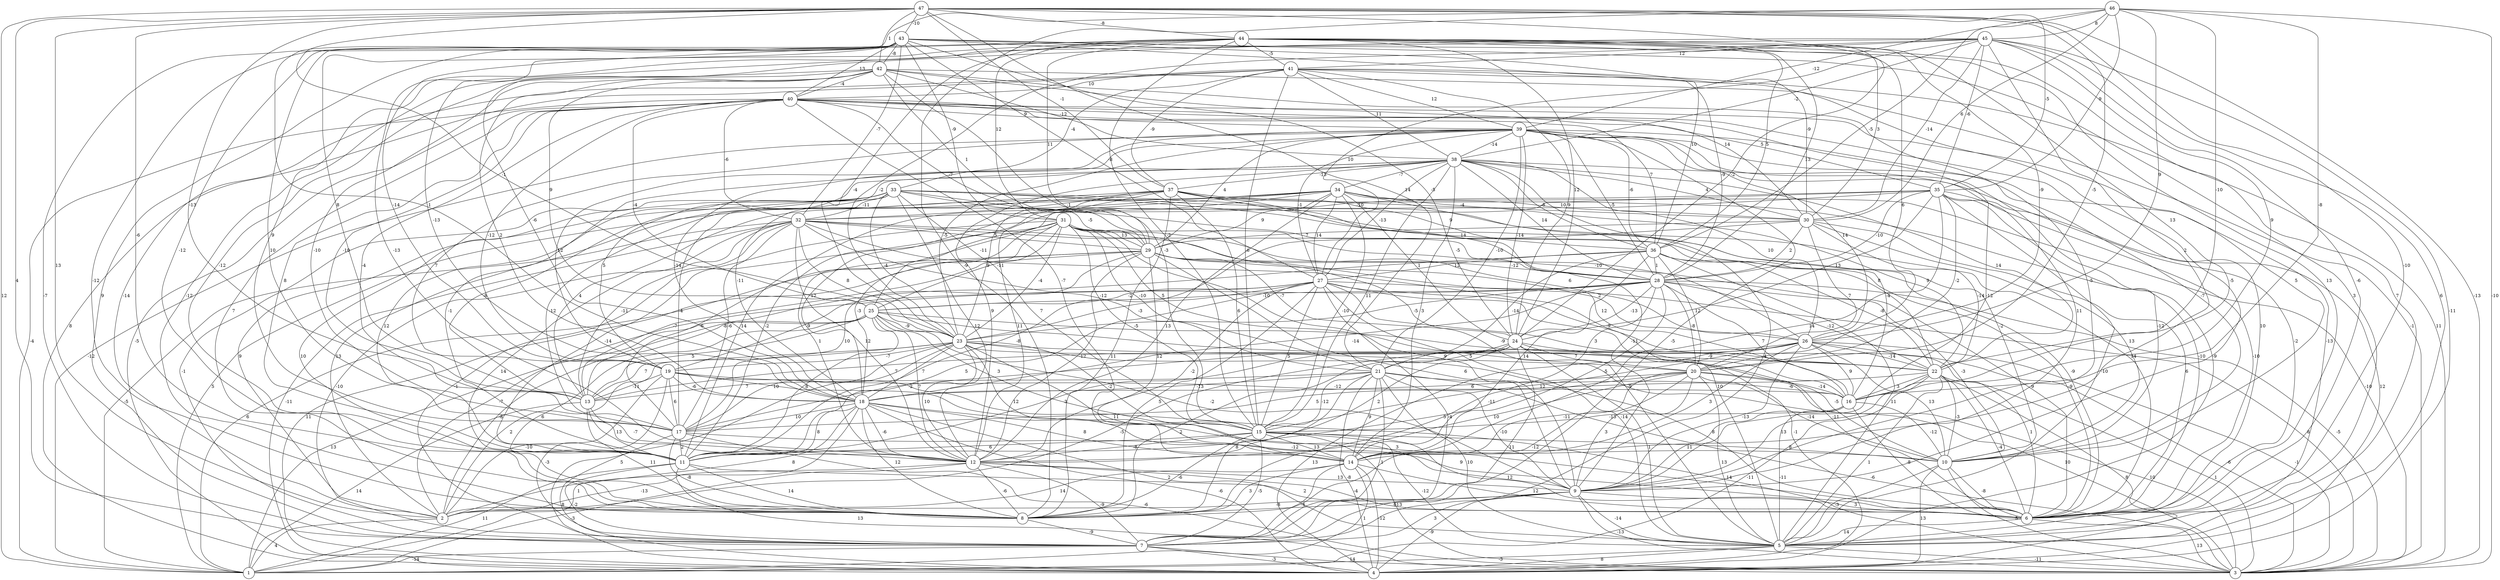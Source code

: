 graph { 
	 fontname="Helvetica,Arial,sans-serif" 
	 node [shape = circle]; 
	 47 -- 1 [label = "12"];
	 47 -- 2 [label = "13"];
	 47 -- 3 [label = "-13"];
	 47 -- 6 [label = "-10"];
	 47 -- 7 [label = "4"];
	 47 -- 11 [label = "-6"];
	 47 -- 13 [label = "-13"];
	 47 -- 20 [label = "-5"];
	 47 -- 21 [label = "14"];
	 47 -- 23 [label = "-1"];
	 47 -- 24 [label = "-2"];
	 47 -- 35 [label = "-5"];
	 47 -- 37 [label = "-1"];
	 47 -- 42 [label = "1"];
	 47 -- 43 [label = "-10"];
	 47 -- 44 [label = "-8"];
	 46 -- 3 [label = "-10"];
	 46 -- 8 [label = "-9"];
	 46 -- 16 [label = "-8"];
	 46 -- 18 [label = "1"];
	 46 -- 22 [label = "-10"];
	 46 -- 26 [label = "9"];
	 46 -- 30 [label = "6"];
	 46 -- 35 [label = "9"];
	 46 -- 36 [label = "-5"];
	 46 -- 39 [label = "-12"];
	 46 -- 45 [label = "8"];
	 45 -- 4 [label = "-11"];
	 45 -- 5 [label = "6"];
	 45 -- 6 [label = "-6"];
	 45 -- 14 [label = "2"];
	 45 -- 16 [label = "9"];
	 45 -- 17 [label = "9"];
	 45 -- 18 [label = "-6"];
	 45 -- 23 [label = "-2"];
	 45 -- 27 [label = "10"];
	 45 -- 30 [label = "-14"];
	 45 -- 35 [label = "-6"];
	 45 -- 38 [label = "-2"];
	 45 -- 41 [label = "12"];
	 44 -- 5 [label = "7"];
	 44 -- 7 [label = "9"];
	 44 -- 12 [label = "-13"];
	 44 -- 15 [label = "-2"];
	 44 -- 16 [label = "13"];
	 44 -- 18 [label = "-13"];
	 44 -- 19 [label = "-14"];
	 44 -- 20 [label = "6"];
	 44 -- 23 [label = "-4"];
	 44 -- 24 [label = "12"];
	 44 -- 26 [label = "-9"];
	 44 -- 28 [label = "13"];
	 44 -- 29 [label = "11"];
	 44 -- 30 [label = "3"];
	 44 -- 31 [label = "12"];
	 44 -- 36 [label = "5"];
	 44 -- 41 [label = "-5"];
	 43 -- 5 [label = "3"];
	 43 -- 6 [label = "13"];
	 43 -- 7 [label = "-7"];
	 43 -- 8 [label = "-12"];
	 43 -- 11 [label = "-12"];
	 43 -- 12 [label = "10"];
	 43 -- 19 [label = "8"];
	 43 -- 24 [label = "-5"];
	 43 -- 27 [label = "-8"];
	 43 -- 30 [label = "-9"];
	 43 -- 31 [label = "-9"];
	 43 -- 32 [label = "-7"];
	 43 -- 36 [label = "10"];
	 43 -- 40 [label = "13"];
	 43 -- 42 [label = "-8"];
	 42 -- 3 [label = "-1"];
	 42 -- 8 [label = "-12"];
	 42 -- 9 [label = "-5"];
	 42 -- 11 [label = "-12"];
	 42 -- 15 [label = "-3"];
	 42 -- 17 [label = "-10"];
	 42 -- 18 [label = "2"];
	 42 -- 25 [label = "9"];
	 42 -- 29 [label = "1"];
	 42 -- 30 [label = "14"];
	 42 -- 38 [label = "-12"];
	 42 -- 40 [label = "-4"];
	 41 -- 2 [label = "-14"];
	 41 -- 3 [label = "11"];
	 41 -- 4 [label = "8"];
	 41 -- 9 [label = "-5"];
	 41 -- 15 [label = "-6"];
	 41 -- 24 [label = "9"];
	 41 -- 28 [label = "-9"];
	 41 -- 33 [label = "-4"];
	 41 -- 37 [label = "-9"];
	 41 -- 38 [label = "11"];
	 41 -- 39 [label = "12"];
	 41 -- 40 [label = "10"];
	 40 -- 1 [label = "-4"];
	 40 -- 4 [label = "-5"];
	 40 -- 5 [label = "10"];
	 40 -- 8 [label = "7"];
	 40 -- 9 [label = "-12"];
	 40 -- 10 [label = "5"];
	 40 -- 11 [label = "8"];
	 40 -- 13 [label = "-10"];
	 40 -- 14 [label = "-7"];
	 40 -- 17 [label = "-4"];
	 40 -- 19 [label = "-12"];
	 40 -- 25 [label = "-4"];
	 40 -- 29 [label = "-7"];
	 40 -- 32 [label = "-6"];
	 40 -- 35 [label = "5"];
	 40 -- 36 [label = "7"];
	 40 -- 39 [label = "9"];
	 39 -- 1 [label = "-12"];
	 39 -- 4 [label = "-9"];
	 39 -- 5 [label = "-13"];
	 39 -- 7 [label = "-5"];
	 39 -- 9 [label = "11"];
	 39 -- 10 [label = "-7"];
	 39 -- 13 [label = "7"];
	 39 -- 18 [label = "-14"];
	 39 -- 19 [label = "12"];
	 39 -- 21 [label = "-10"];
	 39 -- 23 [label = "-5"];
	 39 -- 24 [label = "-14"];
	 39 -- 26 [label = "14"];
	 39 -- 27 [label = "-1"];
	 39 -- 28 [label = "-5"];
	 39 -- 29 [label = "4"];
	 39 -- 36 [label = "-6"];
	 39 -- 38 [label = "-14"];
	 38 -- 6 [label = "-2"];
	 38 -- 7 [label = "4"];
	 38 -- 11 [label = "-1"];
	 38 -- 12 [label = "9"];
	 38 -- 14 [label = "3"];
	 38 -- 15 [label = "11"];
	 38 -- 18 [label = "-11"];
	 38 -- 19 [label = "5"];
	 38 -- 22 [label = "14"];
	 38 -- 26 [label = "10"];
	 38 -- 27 [label = "-13"];
	 38 -- 28 [label = "14"];
	 38 -- 30 [label = "4"];
	 38 -- 34 [label = "-7"];
	 38 -- 36 [label = "-8"];
	 38 -- 37 [label = "-13"];
	 37 -- 2 [label = "13"];
	 37 -- 6 [label = "-10"];
	 37 -- 8 [label = "11"];
	 37 -- 9 [label = "-11"];
	 37 -- 12 [label = "11"];
	 37 -- 15 [label = "6"];
	 37 -- 17 [label = "-4"];
	 37 -- 23 [label = "9"];
	 37 -- 28 [label = "14"];
	 37 -- 30 [label = "-4"];
	 37 -- 32 [label = "-1"];
	 37 -- 36 [label = "9"];
	 36 -- 5 [label = "11"];
	 36 -- 6 [label = "-9"];
	 36 -- 13 [label = "-8"];
	 36 -- 14 [label = "14"];
	 36 -- 20 [label = "12"];
	 36 -- 21 [label = "-14"];
	 36 -- 22 [label = "-8"];
	 36 -- 27 [label = "12"];
	 36 -- 28 [label = "1"];
	 35 -- 4 [label = "12"];
	 35 -- 5 [label = "-10"];
	 35 -- 6 [label = "-10"];
	 35 -- 10 [label = "-12"];
	 35 -- 11 [label = "-2"];
	 35 -- 14 [label = "14"];
	 35 -- 20 [label = "-2"];
	 35 -- 24 [label = "13"];
	 35 -- 25 [label = "-11"];
	 35 -- 28 [label = "-10"];
	 35 -- 32 [label = "-10"];
	 34 -- 1 [label = "5"];
	 34 -- 2 [label = "9"];
	 34 -- 3 [label = "-10"];
	 34 -- 11 [label = "14"];
	 34 -- 12 [label = "13"];
	 34 -- 13 [label = "4"];
	 34 -- 15 [label = "-10"];
	 34 -- 16 [label = "-4"];
	 34 -- 18 [label = "12"];
	 34 -- 22 [label = "9"];
	 34 -- 24 [label = "1"];
	 34 -- 27 [label = "14"];
	 34 -- 29 [label = "9"];
	 34 -- 30 [label = "10"];
	 33 -- 6 [label = "14"];
	 33 -- 7 [label = "-1"];
	 33 -- 8 [label = "10"];
	 33 -- 10 [label = "-2"];
	 33 -- 11 [label = "12"];
	 33 -- 12 [label = "12"];
	 33 -- 13 [label = "-8"];
	 33 -- 15 [label = "7"];
	 33 -- 17 [label = "-12"];
	 33 -- 22 [label = "8"];
	 33 -- 23 [label = "-4"];
	 33 -- 26 [label = "-10"];
	 33 -- 29 [label = "-5"];
	 33 -- 32 [label = "-11"];
	 32 -- 1 [label = "-5"];
	 32 -- 4 [label = "-11"];
	 32 -- 5 [label = "10"];
	 32 -- 6 [label = "-9"];
	 32 -- 7 [label = "-10"];
	 32 -- 8 [label = "14"];
	 32 -- 12 [label = "12"];
	 32 -- 13 [label = "-11"];
	 32 -- 16 [label = "12"];
	 32 -- 17 [label = "-6"];
	 32 -- 21 [label = "-12"];
	 32 -- 23 [label = "8"];
	 32 -- 29 [label = "5"];
	 31 -- 5 [label = "-9"];
	 31 -- 7 [label = "-1"];
	 31 -- 9 [label = "9"];
	 31 -- 11 [label = "-14"];
	 31 -- 12 [label = "1"];
	 31 -- 15 [label = "-5"];
	 31 -- 17 [label = "-6"];
	 31 -- 18 [label = "-3"];
	 31 -- 20 [label = "5"];
	 31 -- 21 [label = "-10"];
	 31 -- 23 [label = "-4"];
	 31 -- 25 [label = "-11"];
	 31 -- 26 [label = "6"];
	 31 -- 28 [label = "-5"];
	 31 -- 29 [label = "13"];
	 30 -- 6 [label = "6"];
	 30 -- 10 [label = "13"];
	 30 -- 11 [label = "-8"];
	 30 -- 20 [label = "7"];
	 30 -- 22 [label = "-14"];
	 30 -- 28 [label = "2"];
	 30 -- 29 [label = "7"];
	 29 -- 1 [label = "6"];
	 29 -- 4 [label = "11"];
	 29 -- 6 [label = "9"];
	 29 -- 9 [label = "6"];
	 29 -- 12 [label = "-12"];
	 29 -- 13 [label = "-7"];
	 29 -- 14 [label = "12"];
	 29 -- 17 [label = "10"];
	 29 -- 24 [label = "-7"];
	 29 -- 26 [label = "2"];
	 29 -- 28 [label = "-12"];
	 28 -- 2 [label = "-7"];
	 28 -- 3 [label = "-5"];
	 28 -- 8 [label = "-11"];
	 28 -- 10 [label = "-3"];
	 28 -- 14 [label = "-5"];
	 28 -- 16 [label = "7"];
	 28 -- 18 [label = "-14"];
	 28 -- 20 [label = "-8"];
	 28 -- 22 [label = "-12"];
	 28 -- 23 [label = "-5"];
	 28 -- 24 [label = "-13"];
	 28 -- 25 [label = "-10"];
	 27 -- 3 [label = "8"];
	 27 -- 4 [label = "-1"];
	 27 -- 5 [label = "-14"];
	 27 -- 7 [label = "-4"];
	 27 -- 8 [label = "5"];
	 27 -- 11 [label = "5"];
	 27 -- 12 [label = "-2"];
	 27 -- 15 [label = "5"];
	 27 -- 16 [label = "3"];
	 27 -- 19 [label = "-9"];
	 27 -- 22 [label = "-9"];
	 27 -- 23 [label = "-3"];
	 27 -- 25 [label = "-2"];
	 26 -- 2 [label = "-5"];
	 26 -- 3 [label = "-1"];
	 26 -- 4 [label = "13"];
	 26 -- 6 [label = "1"];
	 26 -- 9 [label = "-13"];
	 26 -- 10 [label = "13"];
	 26 -- 13 [label = "7"];
	 26 -- 14 [label = "3"];
	 26 -- 15 [label = "12"];
	 26 -- 16 [label = "9"];
	 26 -- 22 [label = "-14"];
	 25 -- 1 [label = "13"];
	 25 -- 2 [label = "-8"];
	 25 -- 6 [label = "-11"];
	 25 -- 8 [label = "6"];
	 25 -- 9 [label = "-2"];
	 25 -- 11 [label = "8"];
	 25 -- 12 [label = "7"];
	 25 -- 13 [label = "5"];
	 25 -- 15 [label = "3"];
	 25 -- 22 [label = "-9"];
	 25 -- 23 [label = "-9"];
	 24 -- 3 [label = "-6"];
	 24 -- 5 [label = "1"];
	 24 -- 7 [label = "11"];
	 24 -- 8 [label = "2"];
	 24 -- 10 [label = "-5"];
	 24 -- 11 [label = "3"];
	 24 -- 12 [label = "2"];
	 24 -- 17 [label = "-2"];
	 24 -- 20 [label = "7"];
	 24 -- 21 [label = "5"];
	 23 -- 2 [label = "2"];
	 23 -- 3 [label = "10"];
	 23 -- 4 [label = "5"];
	 23 -- 6 [label = "8"];
	 23 -- 9 [label = "11"];
	 23 -- 12 [label = "10"];
	 23 -- 13 [label = "7"];
	 23 -- 14 [label = "12"];
	 23 -- 15 [label = "-2"];
	 23 -- 17 [label = "10"];
	 23 -- 18 [label = "7"];
	 23 -- 19 [label = "-7"];
	 23 -- 22 [label = "-9"];
	 22 -- 1 [label = "-11"];
	 22 -- 3 [label = "1"];
	 22 -- 4 [label = "8"];
	 22 -- 5 [label = "1"];
	 22 -- 6 [label = "-4"];
	 22 -- 9 [label = "13"];
	 22 -- 10 [label = "-3"];
	 22 -- 16 [label = "3"];
	 22 -- 17 [label = "5"];
	 21 -- 3 [label = "-6"];
	 21 -- 4 [label = "-8"];
	 21 -- 5 [label = "10"];
	 21 -- 7 [label = "1"];
	 21 -- 8 [label = "8"];
	 21 -- 9 [label = "-10"];
	 21 -- 13 [label = "7"];
	 21 -- 14 [label = "9"];
	 21 -- 15 [label = "-12"];
	 21 -- 16 [label = "-6"];
	 21 -- 18 [label = "-13"];
	 20 -- 3 [label = "10"];
	 20 -- 5 [label = "13"];
	 20 -- 8 [label = "-12"];
	 20 -- 9 [label = "3"];
	 20 -- 10 [label = "-14"];
	 20 -- 11 [label = "5"];
	 20 -- 12 [label = "10"];
	 20 -- 14 [label = "-11"];
	 20 -- 16 [label = "-14"];
	 20 -- 18 [label = "6"];
	 19 -- 2 [label = "-10"];
	 19 -- 3 [label = "14"];
	 19 -- 6 [label = "3"];
	 19 -- 7 [label = "-3"];
	 19 -- 13 [label = "-11"];
	 19 -- 16 [label = "-12"];
	 19 -- 17 [label = "6"];
	 19 -- 18 [label = "-6"];
	 18 -- 1 [label = "1"];
	 18 -- 2 [label = "8"];
	 18 -- 4 [label = "-6"];
	 18 -- 5 [label = "2"];
	 18 -- 6 [label = "9"];
	 18 -- 8 [label = "12"];
	 18 -- 11 [label = "8"];
	 18 -- 12 [label = "-6"];
	 18 -- 14 [label = "8"];
	 18 -- 17 [label = "10"];
	 17 -- 3 [label = "-6"];
	 17 -- 4 [label = "8"];
	 17 -- 8 [label = "-8"];
	 17 -- 10 [label = "-12"];
	 17 -- 11 [label = "2"];
	 16 -- 5 [label = "-11"];
	 16 -- 6 [label = "-8"];
	 16 -- 9 [label = "11"];
	 16 -- 10 [label = "-12"];
	 16 -- 15 [label = "-13"];
	 15 -- 3 [label = "13"];
	 15 -- 5 [label = "-12"];
	 15 -- 6 [label = "12"];
	 15 -- 7 [label = "-5"];
	 15 -- 8 [label = "-6"];
	 15 -- 10 [label = "8"];
	 15 -- 11 [label = "6"];
	 15 -- 12 [label = "-8"];
	 15 -- 14 [label = "13"];
	 14 -- 1 [label = "1"];
	 14 -- 2 [label = "14"];
	 14 -- 4 [label = "-12"];
	 14 -- 6 [label = "12"];
	 14 -- 7 [label = "-4"];
	 14 -- 8 [label = "3"];
	 13 -- 1 [label = "14"];
	 13 -- 8 [label = "11"];
	 13 -- 11 [label = "13"];
	 13 -- 12 [label = "-7"];
	 12 -- 1 [label = "-3"];
	 12 -- 2 [label = "-13"];
	 12 -- 6 [label = "-4"];
	 12 -- 7 [label = "-9"];
	 12 -- 8 [label = "-6"];
	 12 -- 9 [label = "13"];
	 11 -- 1 [label = "11"];
	 11 -- 3 [label = "13"];
	 11 -- 6 [label = "2"];
	 11 -- 7 [label = "-2"];
	 11 -- 8 [label = "14"];
	 10 -- 3 [label = "5"];
	 10 -- 4 [label = "13"];
	 10 -- 5 [label = "-3"];
	 10 -- 6 [label = "-8"];
	 9 -- 2 [label = "-8"];
	 9 -- 3 [label = "-13"];
	 9 -- 4 [label = "-9"];
	 9 -- 5 [label = "-14"];
	 9 -- 6 [label = "3"];
	 9 -- 7 [label = "3"];
	 9 -- 8 [label = "6"];
	 8 -- 7 [label = "-9"];
	 7 -- 1 [label = "-14"];
	 7 -- 3 [label = "14"];
	 7 -- 4 [label = "-3"];
	 6 -- 3 [label = "13"];
	 6 -- 5 [label = "14"];
	 5 -- 1 [label = "-3"];
	 5 -- 3 [label = "-11"];
	 5 -- 4 [label = "8"];
	 2 -- 1 [label = "4"];
	 1;
	 2;
	 3;
	 4;
	 5;
	 6;
	 7;
	 8;
	 9;
	 10;
	 11;
	 12;
	 13;
	 14;
	 15;
	 16;
	 17;
	 18;
	 19;
	 20;
	 21;
	 22;
	 23;
	 24;
	 25;
	 26;
	 27;
	 28;
	 29;
	 30;
	 31;
	 32;
	 33;
	 34;
	 35;
	 36;
	 37;
	 38;
	 39;
	 40;
	 41;
	 42;
	 43;
	 44;
	 45;
	 46;
	 47;
}
